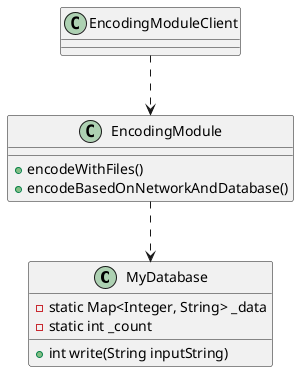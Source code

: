 @startuml

class MyDatabase {
    - static Map<Integer, String> _data
    - static int _count
    + int write(String inputString)
}

class EncodingModuleClient {
}

class EncodingModule {
    + encodeWithFiles()
    + encodeBasedOnNetworkAndDatabase()
}

EncodingModuleClient ..> EncodingModule
EncodingModule ..> MyDatabase

@enduml
